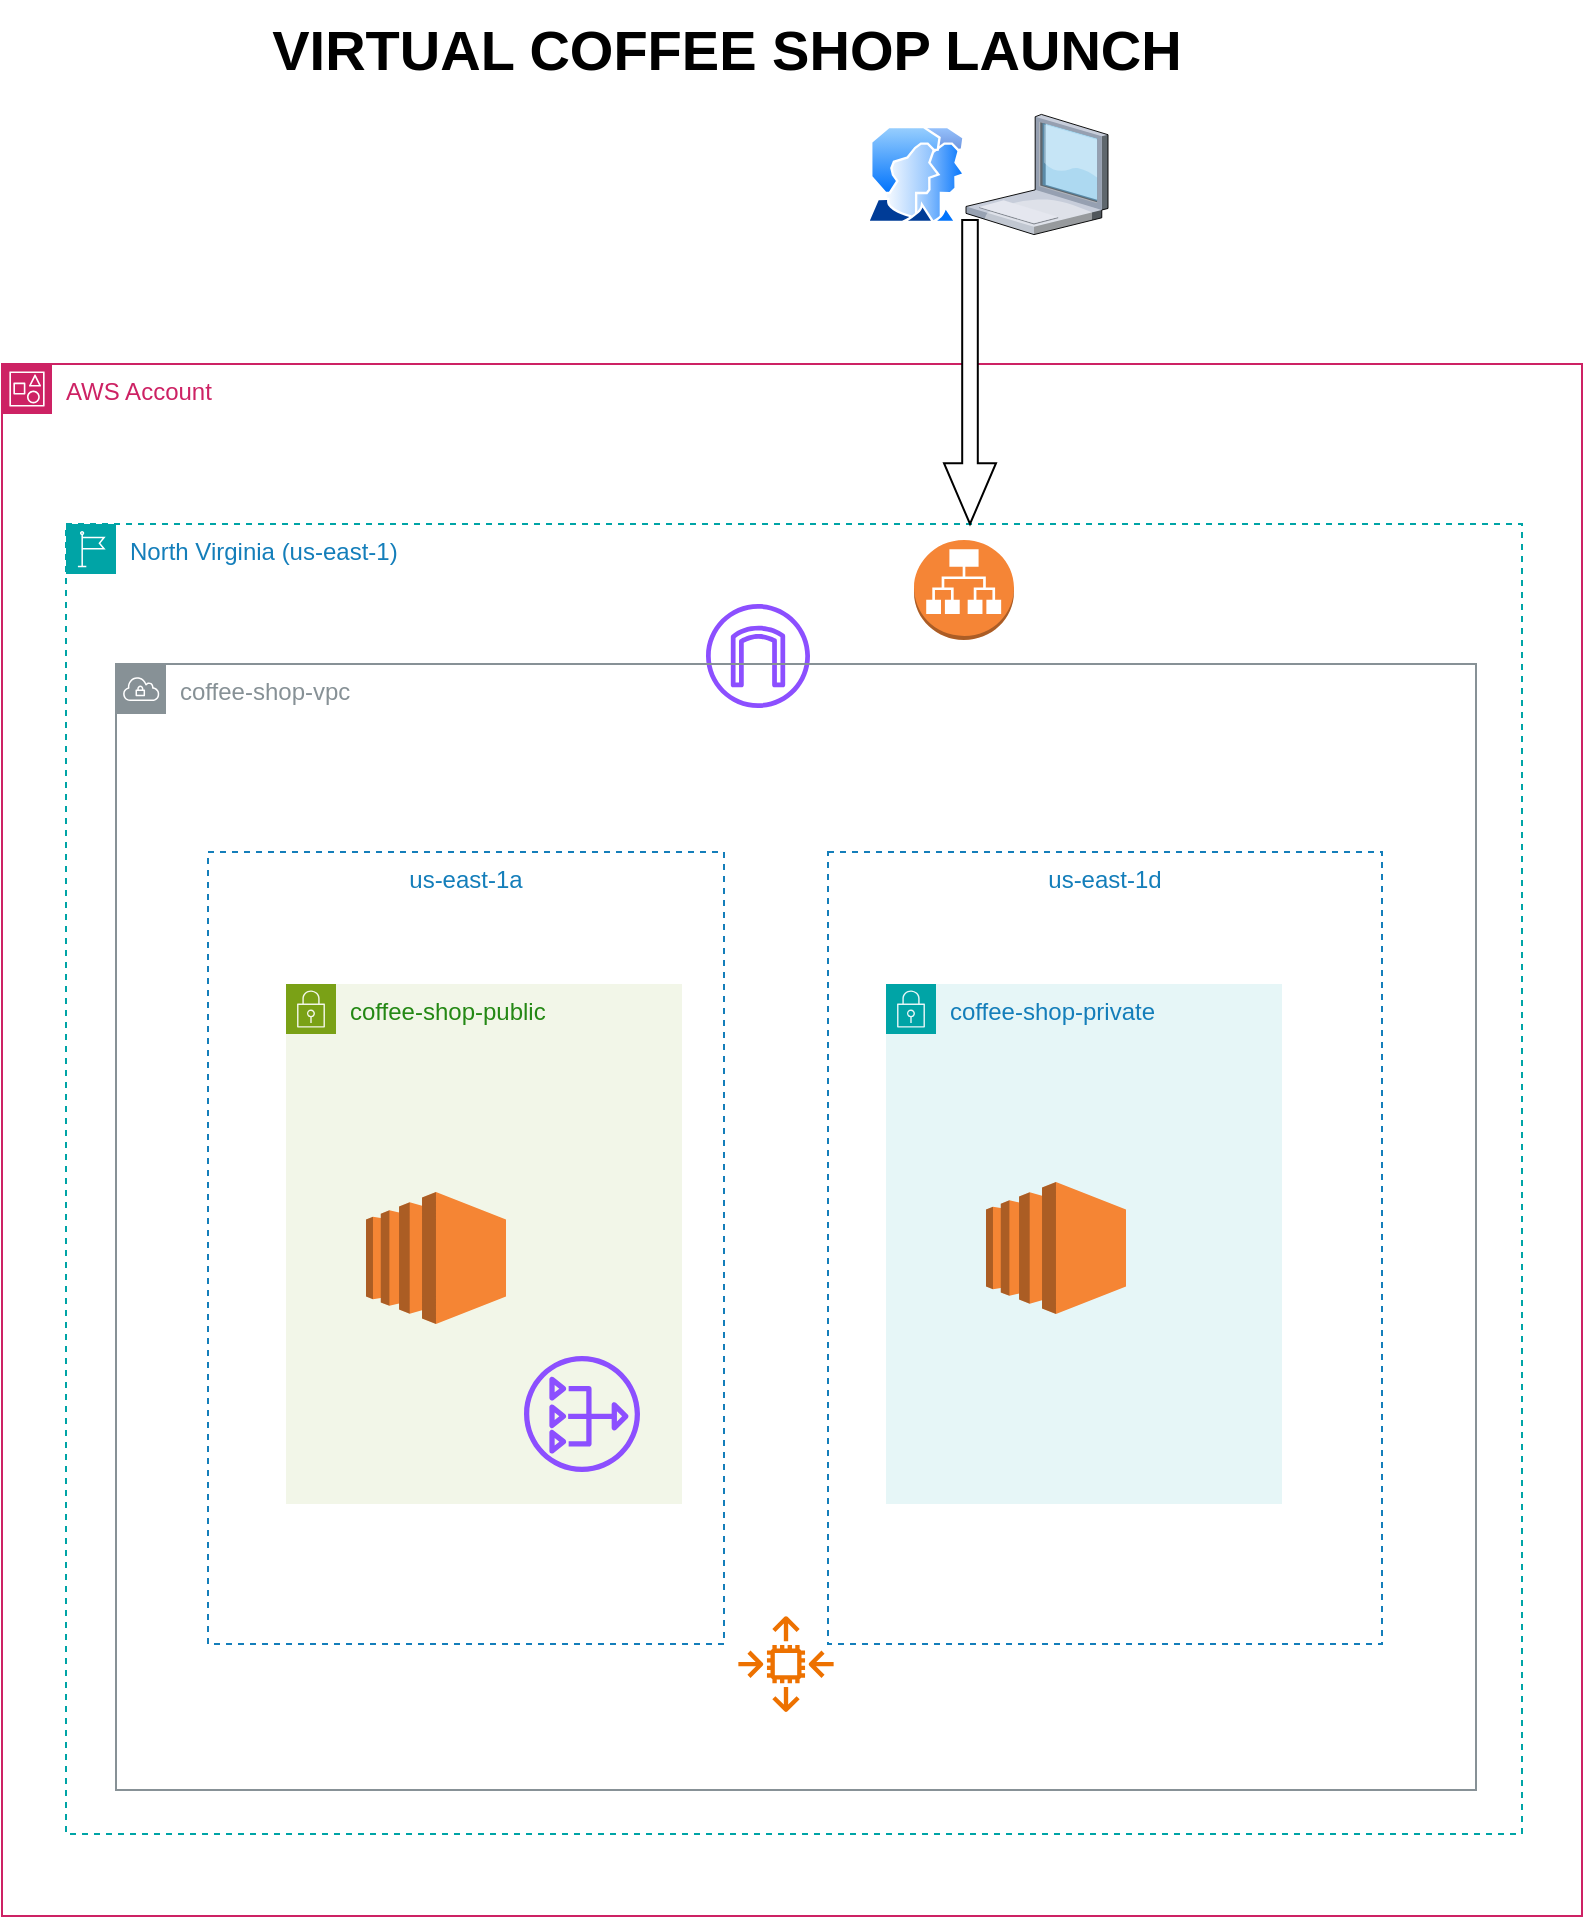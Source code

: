 <mxfile version="22.1.0" type="device">
  <diagram name="Page-1" id="Q93GWKoz6oxIqBlilN9t">
    <mxGraphModel dx="987" dy="944" grid="1" gridSize="10" guides="1" tooltips="1" connect="1" arrows="1" fold="1" page="1" pageScale="1" pageWidth="850" pageHeight="1100" math="0" shadow="0">
      <root>
        <mxCell id="0" />
        <mxCell id="1" parent="0" />
        <mxCell id="MvE2GIELEPy8BYKZNg8B-1" value="AWS Account" style="points=[[0,0],[0.25,0],[0.5,0],[0.75,0],[1,0],[1,0.25],[1,0.5],[1,0.75],[1,1],[0.75,1],[0.5,1],[0.25,1],[0,1],[0,0.75],[0,0.5],[0,0.25]];outlineConnect=0;gradientColor=none;html=1;whiteSpace=wrap;fontSize=12;fontStyle=0;container=1;pointerEvents=0;collapsible=0;recursiveResize=0;shape=mxgraph.aws4.group;grIcon=mxgraph.aws4.group_account;strokeColor=#CD2264;fillColor=none;verticalAlign=top;align=left;spacingLeft=30;fontColor=#CD2264;dashed=0;" vertex="1" parent="1">
          <mxGeometry x="28" y="200" width="790" height="776" as="geometry" />
        </mxCell>
        <mxCell id="MvE2GIELEPy8BYKZNg8B-5" value="North Virginia (us-east-1)" style="points=[[0,0],[0.25,0],[0.5,0],[0.75,0],[1,0],[1,0.25],[1,0.5],[1,0.75],[1,1],[0.75,1],[0.5,1],[0.25,1],[0,1],[0,0.75],[0,0.5],[0,0.25]];outlineConnect=0;gradientColor=none;html=1;whiteSpace=wrap;fontSize=12;fontStyle=0;container=1;pointerEvents=0;collapsible=0;recursiveResize=0;shape=mxgraph.aws4.group;grIcon=mxgraph.aws4.group_region;strokeColor=#00A4A6;fillColor=none;verticalAlign=top;align=left;spacingLeft=30;fontColor=#147EBA;dashed=1;" vertex="1" parent="MvE2GIELEPy8BYKZNg8B-1">
          <mxGeometry x="32" y="80" width="728" height="655" as="geometry" />
        </mxCell>
        <mxCell id="MvE2GIELEPy8BYKZNg8B-10" value="" style="sketch=0;outlineConnect=0;fontColor=#232F3E;gradientColor=none;fillColor=#8C4FFF;strokeColor=none;dashed=0;verticalLabelPosition=bottom;verticalAlign=top;align=center;html=1;fontSize=12;fontStyle=0;aspect=fixed;pointerEvents=1;shape=mxgraph.aws4.internet_gateway;" vertex="1" parent="MvE2GIELEPy8BYKZNg8B-5">
          <mxGeometry x="320" y="40" width="52" height="52" as="geometry" />
        </mxCell>
        <mxCell id="MvE2GIELEPy8BYKZNg8B-15" value="" style="outlineConnect=0;dashed=0;verticalLabelPosition=bottom;verticalAlign=top;align=center;html=1;shape=mxgraph.aws3.application_load_balancer;fillColor=#F58536;gradientColor=none;" vertex="1" parent="MvE2GIELEPy8BYKZNg8B-5">
          <mxGeometry x="424" y="8" width="50" height="50" as="geometry" />
        </mxCell>
        <mxCell id="MvE2GIELEPy8BYKZNg8B-2" value="coffee-shop-vpc" style="sketch=0;outlineConnect=0;gradientColor=none;html=1;whiteSpace=wrap;fontSize=12;fontStyle=0;shape=mxgraph.aws4.group;grIcon=mxgraph.aws4.group_vpc;strokeColor=#879196;fillColor=none;verticalAlign=top;align=left;spacingLeft=30;fontColor=#879196;dashed=0;" vertex="1" parent="MvE2GIELEPy8BYKZNg8B-5">
          <mxGeometry x="25" y="70" width="680" height="563" as="geometry" />
        </mxCell>
        <mxCell id="MvE2GIELEPy8BYKZNg8B-16" value="" style="sketch=0;outlineConnect=0;fontColor=#232F3E;gradientColor=none;fillColor=#ED7100;strokeColor=none;dashed=0;verticalLabelPosition=bottom;verticalAlign=top;align=center;html=1;fontSize=12;fontStyle=0;aspect=fixed;pointerEvents=1;shape=mxgraph.aws4.auto_scaling2;" vertex="1" parent="MvE2GIELEPy8BYKZNg8B-5">
          <mxGeometry x="336" y="546" width="48" height="48" as="geometry" />
        </mxCell>
        <mxCell id="MvE2GIELEPy8BYKZNg8B-6" value="us-east-1a" style="fillColor=none;strokeColor=#147EBA;dashed=1;verticalAlign=top;fontStyle=0;fontColor=#147EBA;whiteSpace=wrap;html=1;" vertex="1" parent="MvE2GIELEPy8BYKZNg8B-1">
          <mxGeometry x="103" y="244" width="258" height="396" as="geometry" />
        </mxCell>
        <mxCell id="MvE2GIELEPy8BYKZNg8B-7" value="us-east-1d" style="fillColor=none;strokeColor=#147EBA;dashed=1;verticalAlign=top;fontStyle=0;fontColor=#147EBA;whiteSpace=wrap;html=1;" vertex="1" parent="MvE2GIELEPy8BYKZNg8B-1">
          <mxGeometry x="413" y="244" width="277" height="396" as="geometry" />
        </mxCell>
        <mxCell id="MvE2GIELEPy8BYKZNg8B-8" value="coffee-shop-public" style="points=[[0,0],[0.25,0],[0.5,0],[0.75,0],[1,0],[1,0.25],[1,0.5],[1,0.75],[1,1],[0.75,1],[0.5,1],[0.25,1],[0,1],[0,0.75],[0,0.5],[0,0.25]];outlineConnect=0;gradientColor=none;html=1;whiteSpace=wrap;fontSize=12;fontStyle=0;container=1;pointerEvents=0;collapsible=0;recursiveResize=0;shape=mxgraph.aws4.group;grIcon=mxgraph.aws4.group_security_group;grStroke=0;strokeColor=#7AA116;fillColor=#F2F6E8;verticalAlign=top;align=left;spacingLeft=30;fontColor=#248814;dashed=0;" vertex="1" parent="MvE2GIELEPy8BYKZNg8B-1">
          <mxGeometry x="142" y="310" width="198" height="260" as="geometry" />
        </mxCell>
        <mxCell id="MvE2GIELEPy8BYKZNg8B-11" value="" style="outlineConnect=0;dashed=0;verticalLabelPosition=bottom;verticalAlign=top;align=center;html=1;shape=mxgraph.aws3.ec2;fillColor=#F58534;gradientColor=none;" vertex="1" parent="MvE2GIELEPy8BYKZNg8B-8">
          <mxGeometry x="40" y="104" width="70" height="66" as="geometry" />
        </mxCell>
        <mxCell id="MvE2GIELEPy8BYKZNg8B-9" value="coffee-shop-private" style="points=[[0,0],[0.25,0],[0.5,0],[0.75,0],[1,0],[1,0.25],[1,0.5],[1,0.75],[1,1],[0.75,1],[0.5,1],[0.25,1],[0,1],[0,0.75],[0,0.5],[0,0.25]];outlineConnect=0;gradientColor=none;html=1;whiteSpace=wrap;fontSize=12;fontStyle=0;container=1;pointerEvents=0;collapsible=0;recursiveResize=0;shape=mxgraph.aws4.group;grIcon=mxgraph.aws4.group_security_group;grStroke=0;strokeColor=#00A4A6;fillColor=#E6F6F7;verticalAlign=top;align=left;spacingLeft=30;fontColor=#147EBA;dashed=0;" vertex="1" parent="MvE2GIELEPy8BYKZNg8B-1">
          <mxGeometry x="442" y="310" width="198" height="260" as="geometry" />
        </mxCell>
        <mxCell id="MvE2GIELEPy8BYKZNg8B-12" value="" style="outlineConnect=0;dashed=0;verticalLabelPosition=bottom;verticalAlign=top;align=center;html=1;shape=mxgraph.aws3.ec2;fillColor=#F58534;gradientColor=none;" vertex="1" parent="MvE2GIELEPy8BYKZNg8B-9">
          <mxGeometry x="50" y="99" width="70" height="66" as="geometry" />
        </mxCell>
        <mxCell id="MvE2GIELEPy8BYKZNg8B-14" value="" style="sketch=0;outlineConnect=0;fontColor=#232F3E;gradientColor=none;fillColor=#8C4FFF;strokeColor=none;dashed=0;verticalLabelPosition=bottom;verticalAlign=top;align=center;html=1;fontSize=12;fontStyle=0;aspect=fixed;pointerEvents=1;shape=mxgraph.aws4.nat_gateway;" vertex="1" parent="MvE2GIELEPy8BYKZNg8B-1">
          <mxGeometry x="261" y="496" width="58" height="58" as="geometry" />
        </mxCell>
        <mxCell id="MvE2GIELEPy8BYKZNg8B-21" value="" style="shape=singleArrow;whiteSpace=wrap;html=1;rotation=90;" vertex="1" parent="MvE2GIELEPy8BYKZNg8B-1">
          <mxGeometry x="408" y="-9" width="152" height="26" as="geometry" />
        </mxCell>
        <mxCell id="MvE2GIELEPy8BYKZNg8B-4" value="VIRTUAL COFFEE SHOP LAUNCH" style="text;strokeColor=none;fillColor=none;html=1;fontSize=28;fontStyle=1;verticalAlign=middle;align=center;" vertex="1" parent="1">
          <mxGeometry x="150" y="18" width="480" height="50" as="geometry" />
        </mxCell>
        <mxCell id="MvE2GIELEPy8BYKZNg8B-18" value="" style="image;aspect=fixed;perimeter=ellipsePerimeter;html=1;align=center;shadow=0;dashed=0;spacingTop=3;image=img/lib/active_directory/user_accounts.svg;" vertex="1" parent="1">
          <mxGeometry x="460" y="81" width="50" height="48.5" as="geometry" />
        </mxCell>
        <mxCell id="MvE2GIELEPy8BYKZNg8B-19" value="" style="verticalLabelPosition=bottom;sketch=0;aspect=fixed;html=1;verticalAlign=top;strokeColor=none;align=center;outlineConnect=0;shape=mxgraph.citrix.laptop_1;" vertex="1" parent="1">
          <mxGeometry x="510" y="75.21" width="71" height="60.08" as="geometry" />
        </mxCell>
      </root>
    </mxGraphModel>
  </diagram>
</mxfile>
